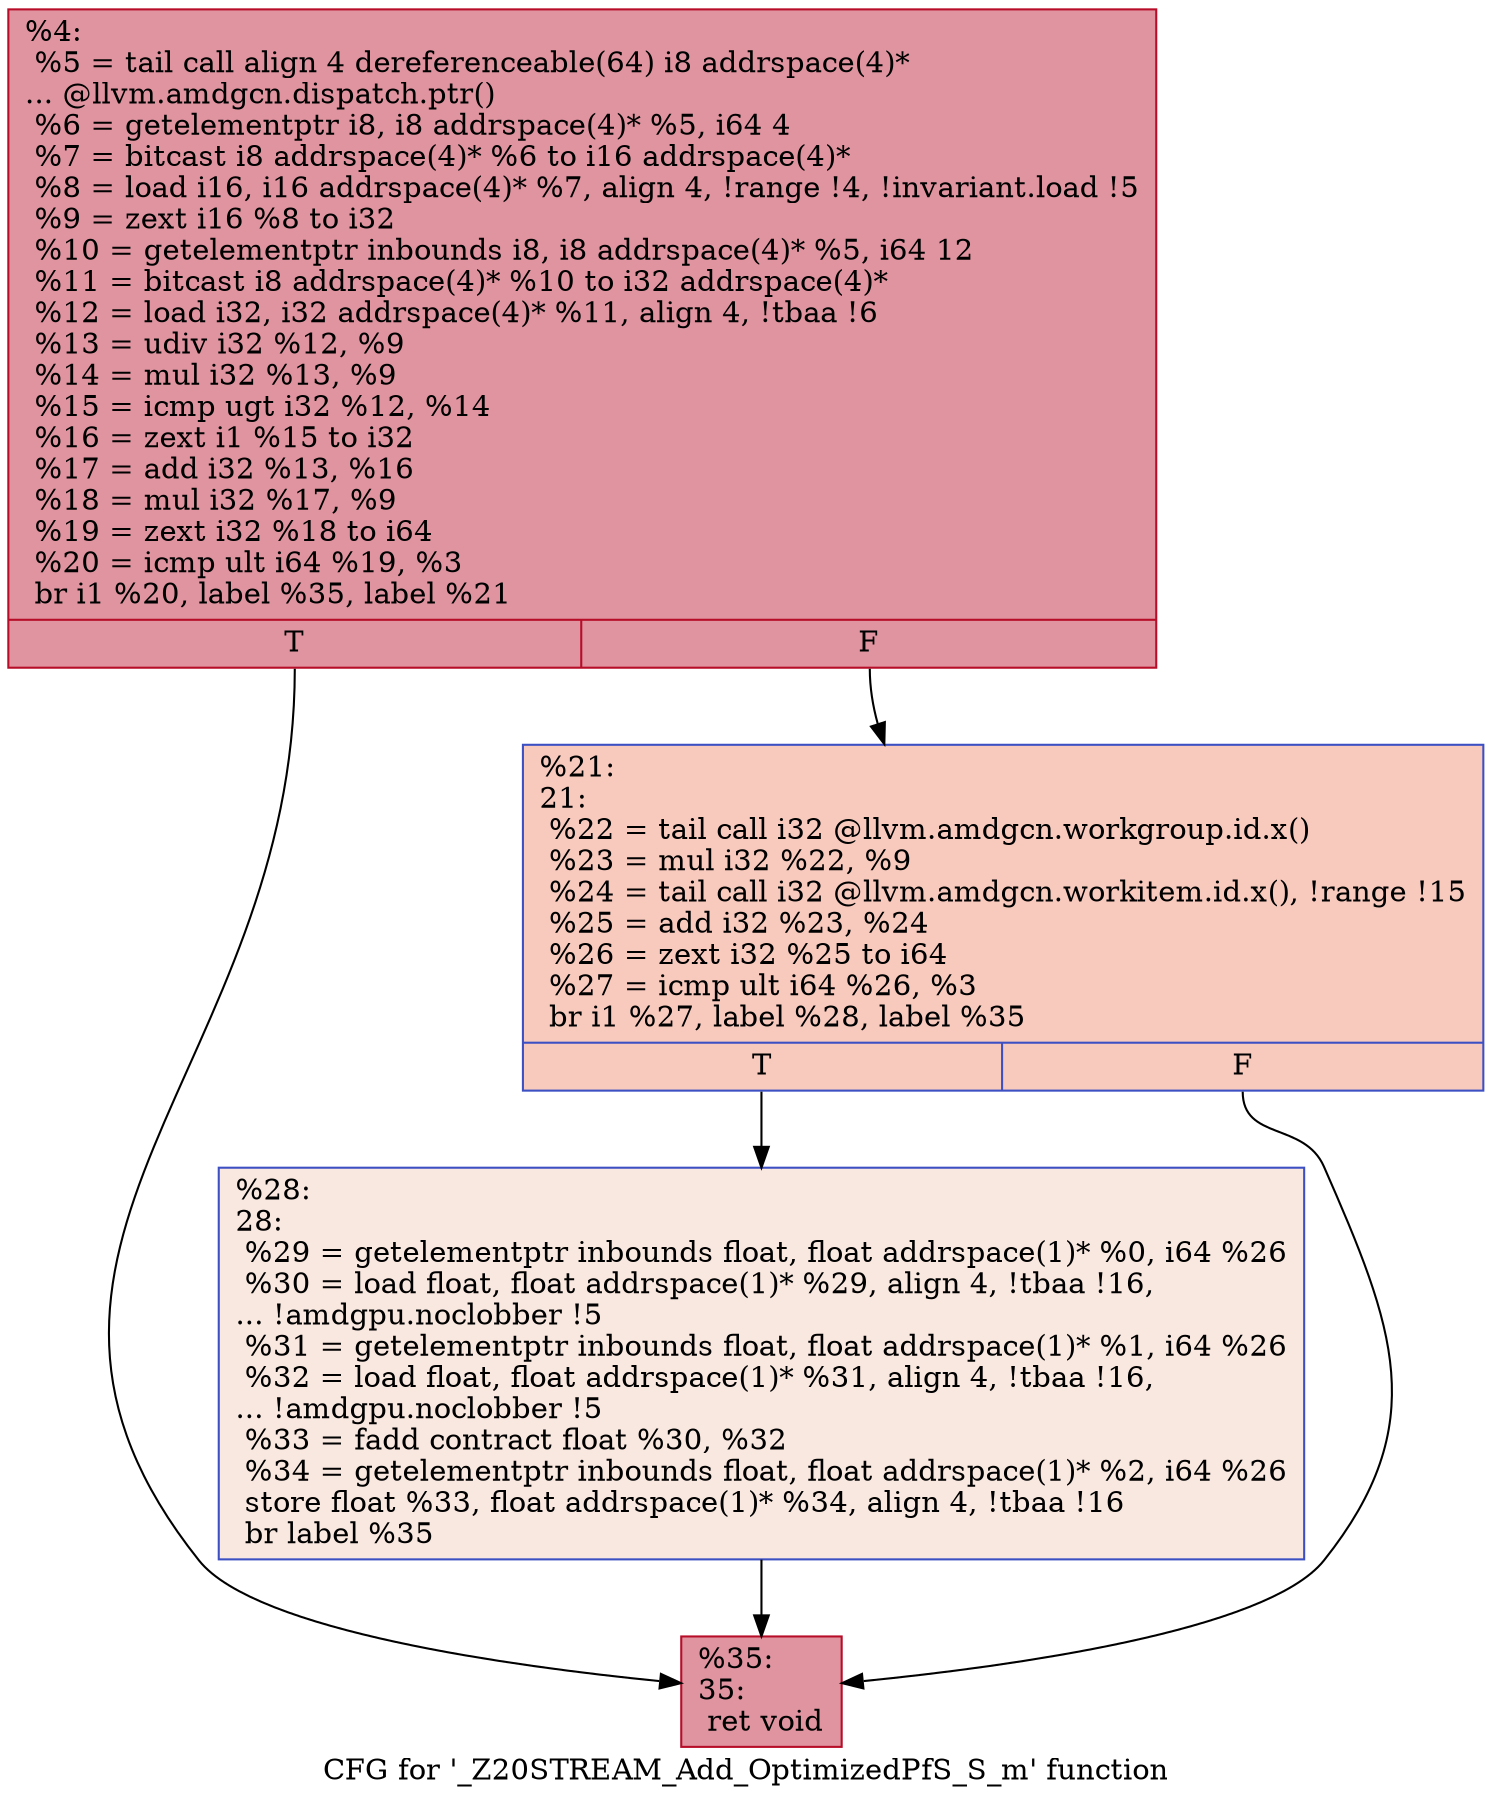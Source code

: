 digraph "CFG for '_Z20STREAM_Add_OptimizedPfS_S_m' function" {
	label="CFG for '_Z20STREAM_Add_OptimizedPfS_S_m' function";

	Node0x5bce500 [shape=record,color="#b70d28ff", style=filled, fillcolor="#b70d2870",label="{%4:\l  %5 = tail call align 4 dereferenceable(64) i8 addrspace(4)*\l... @llvm.amdgcn.dispatch.ptr()\l  %6 = getelementptr i8, i8 addrspace(4)* %5, i64 4\l  %7 = bitcast i8 addrspace(4)* %6 to i16 addrspace(4)*\l  %8 = load i16, i16 addrspace(4)* %7, align 4, !range !4, !invariant.load !5\l  %9 = zext i16 %8 to i32\l  %10 = getelementptr inbounds i8, i8 addrspace(4)* %5, i64 12\l  %11 = bitcast i8 addrspace(4)* %10 to i32 addrspace(4)*\l  %12 = load i32, i32 addrspace(4)* %11, align 4, !tbaa !6\l  %13 = udiv i32 %12, %9\l  %14 = mul i32 %13, %9\l  %15 = icmp ugt i32 %12, %14\l  %16 = zext i1 %15 to i32\l  %17 = add i32 %13, %16\l  %18 = mul i32 %17, %9\l  %19 = zext i32 %18 to i64\l  %20 = icmp ult i64 %19, %3\l  br i1 %20, label %35, label %21\l|{<s0>T|<s1>F}}"];
	Node0x5bce500:s0 -> Node0x5bce550;
	Node0x5bce500:s1 -> Node0x5bd0530;
	Node0x5bd0530 [shape=record,color="#3d50c3ff", style=filled, fillcolor="#ef886b70",label="{%21:\l21:                                               \l  %22 = tail call i32 @llvm.amdgcn.workgroup.id.x()\l  %23 = mul i32 %22, %9\l  %24 = tail call i32 @llvm.amdgcn.workitem.id.x(), !range !15\l  %25 = add i32 %23, %24\l  %26 = zext i32 %25 to i64\l  %27 = icmp ult i64 %26, %3\l  br i1 %27, label %28, label %35\l|{<s0>T|<s1>F}}"];
	Node0x5bd0530:s0 -> Node0x5bd0db0;
	Node0x5bd0530:s1 -> Node0x5bce550;
	Node0x5bd0db0 [shape=record,color="#3d50c3ff", style=filled, fillcolor="#f1ccb870",label="{%28:\l28:                                               \l  %29 = getelementptr inbounds float, float addrspace(1)* %0, i64 %26\l  %30 = load float, float addrspace(1)* %29, align 4, !tbaa !16,\l... !amdgpu.noclobber !5\l  %31 = getelementptr inbounds float, float addrspace(1)* %1, i64 %26\l  %32 = load float, float addrspace(1)* %31, align 4, !tbaa !16,\l... !amdgpu.noclobber !5\l  %33 = fadd contract float %30, %32\l  %34 = getelementptr inbounds float, float addrspace(1)* %2, i64 %26\l  store float %33, float addrspace(1)* %34, align 4, !tbaa !16\l  br label %35\l}"];
	Node0x5bd0db0 -> Node0x5bce550;
	Node0x5bce550 [shape=record,color="#b70d28ff", style=filled, fillcolor="#b70d2870",label="{%35:\l35:                                               \l  ret void\l}"];
}
